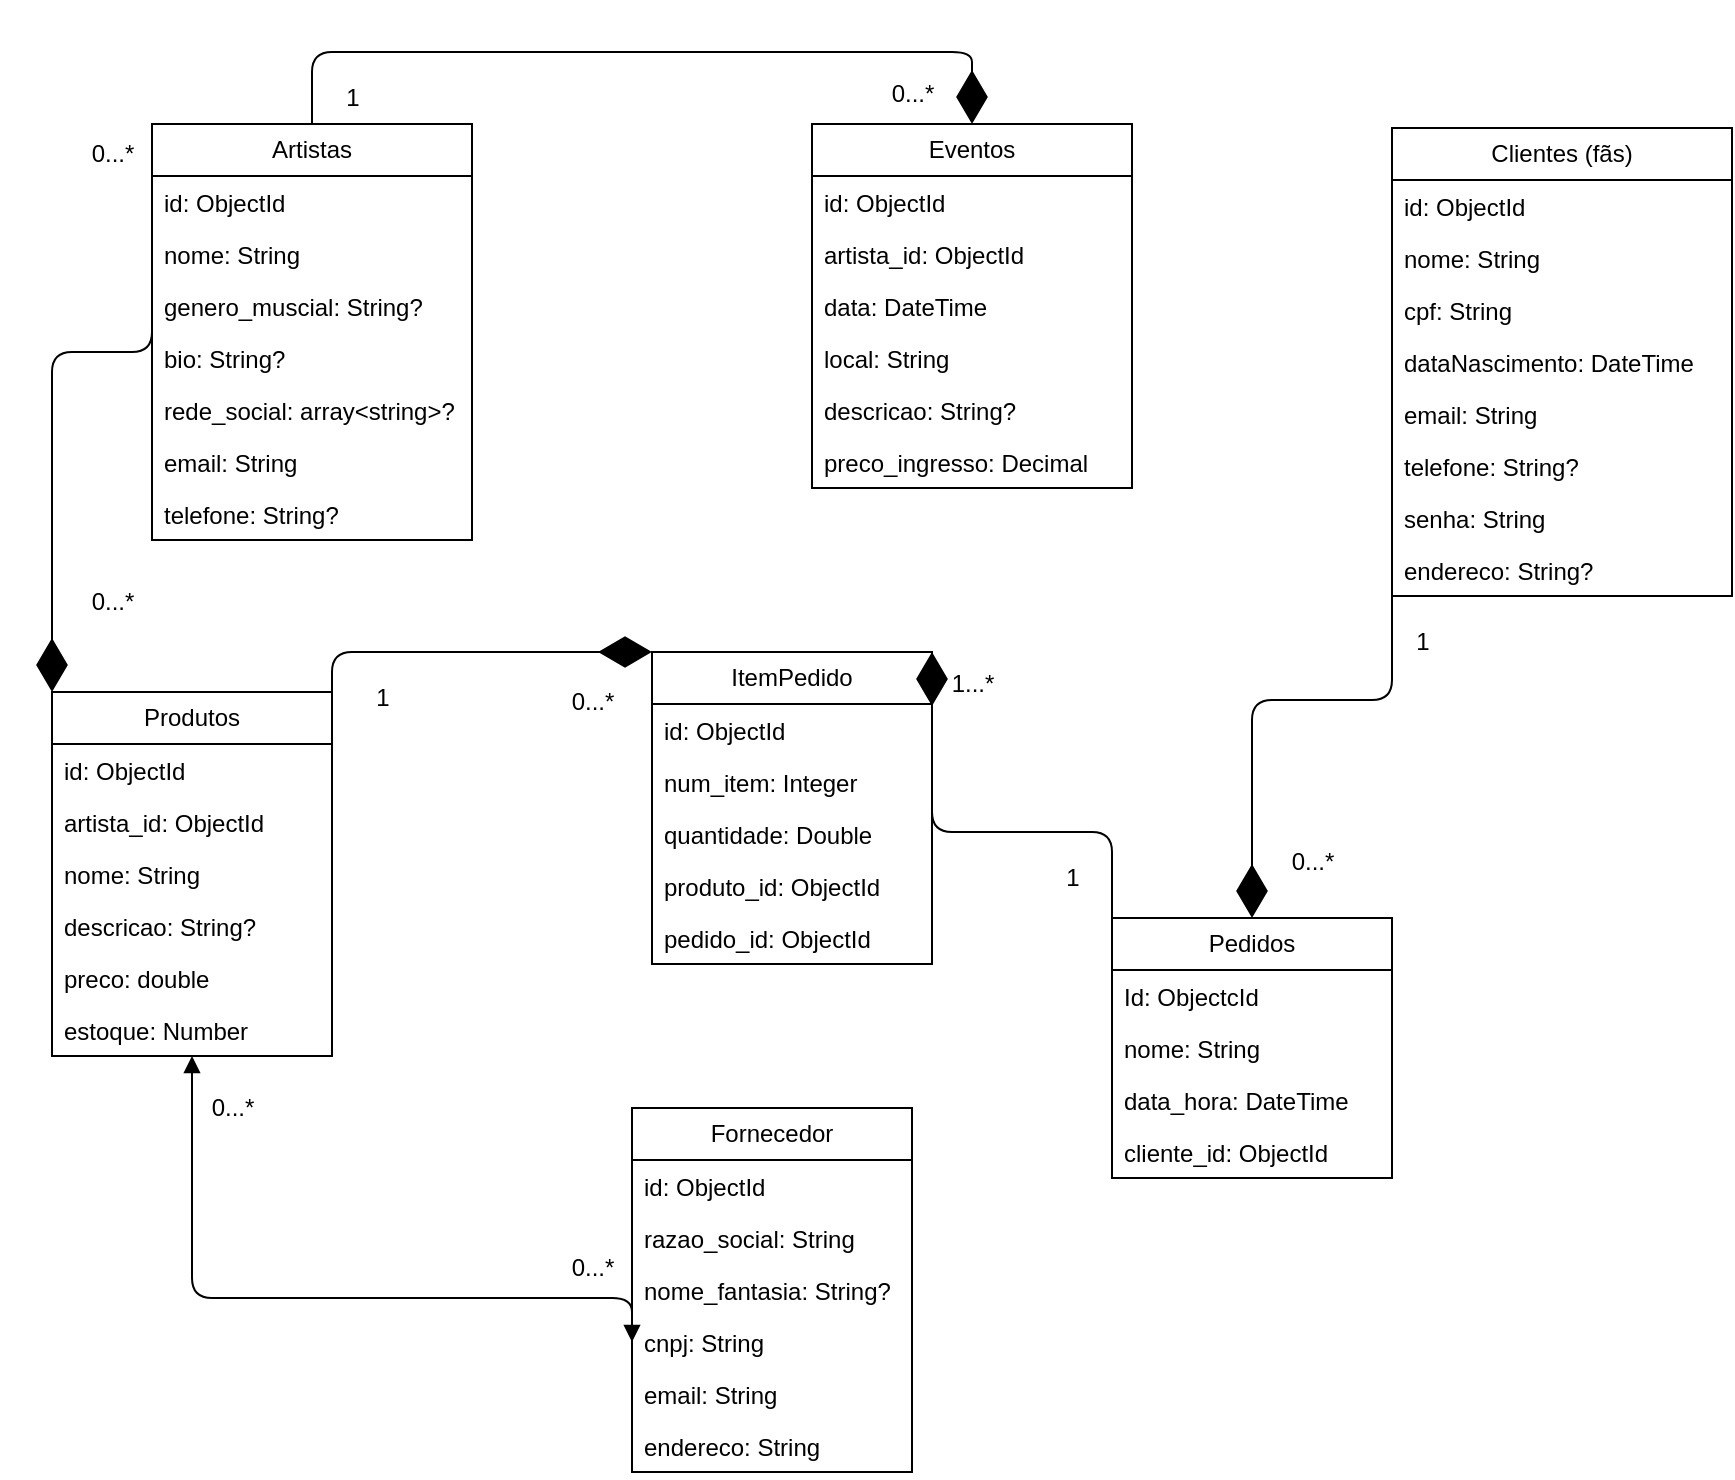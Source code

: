 <mxfile>
    <diagram name="Cópia do ARTISTAS" id="Klo3fYnOxU1Qn01jQj7I">
        <mxGraphModel dx="4449" dy="2484" grid="1" gridSize="10" guides="1" tooltips="1" connect="1" arrows="1" fold="1" page="1" pageScale="1" pageWidth="1169" pageHeight="827" math="0" shadow="0">
            <root>
                <mxCell id="dU2tOw1pj5JU5m9MhBKe-0"/>
                <mxCell id="dU2tOw1pj5JU5m9MhBKe-1" parent="dU2tOw1pj5JU5m9MhBKe-0"/>
                <mxCell id="dU2tOw1pj5JU5m9MhBKe-2" value="Artistas" style="swimlane;fontStyle=0;childLayout=stackLayout;horizontal=1;startSize=26;fillColor=none;horizontalStack=0;resizeParent=1;resizeParentMax=0;resizeLast=0;collapsible=1;marginBottom=0;whiteSpace=wrap;html=1;" parent="dU2tOw1pj5JU5m9MhBKe-1" vertex="1">
                    <mxGeometry x="70" y="53" width="160" height="208" as="geometry"/>
                </mxCell>
                <mxCell id="dU2tOw1pj5JU5m9MhBKe-3" value="id: ObjectId" style="text;strokeColor=none;fillColor=none;align=left;verticalAlign=top;spacingLeft=4;spacingRight=4;overflow=hidden;rotatable=0;points=[[0,0.5],[1,0.5]];portConstraint=eastwest;whiteSpace=wrap;html=1;" parent="dU2tOw1pj5JU5m9MhBKe-2" vertex="1">
                    <mxGeometry y="26" width="160" height="26" as="geometry"/>
                </mxCell>
                <mxCell id="dU2tOw1pj5JU5m9MhBKe-4" value="nome: String" style="text;strokeColor=none;fillColor=none;align=left;verticalAlign=top;spacingLeft=4;spacingRight=4;overflow=hidden;rotatable=0;points=[[0,0.5],[1,0.5]];portConstraint=eastwest;whiteSpace=wrap;html=1;" parent="dU2tOw1pj5JU5m9MhBKe-2" vertex="1">
                    <mxGeometry y="52" width="160" height="26" as="geometry"/>
                </mxCell>
                <mxCell id="dU2tOw1pj5JU5m9MhBKe-5" value="genero_muscial: String?" style="text;strokeColor=none;fillColor=none;align=left;verticalAlign=top;spacingLeft=4;spacingRight=4;overflow=hidden;rotatable=0;points=[[0,0.5],[1,0.5]];portConstraint=eastwest;whiteSpace=wrap;html=1;" parent="dU2tOw1pj5JU5m9MhBKe-2" vertex="1">
                    <mxGeometry y="78" width="160" height="26" as="geometry"/>
                </mxCell>
                <mxCell id="dU2tOw1pj5JU5m9MhBKe-6" value="bio: String?" style="text;strokeColor=none;fillColor=none;align=left;verticalAlign=top;spacingLeft=4;spacingRight=4;overflow=hidden;rotatable=0;points=[[0,0.5],[1,0.5]];portConstraint=eastwest;whiteSpace=wrap;html=1;" parent="dU2tOw1pj5JU5m9MhBKe-2" vertex="1">
                    <mxGeometry y="104" width="160" height="26" as="geometry"/>
                </mxCell>
                <mxCell id="dU2tOw1pj5JU5m9MhBKe-7" value="rede_social: array&amp;lt;string&amp;gt;?" style="text;strokeColor=none;fillColor=none;align=left;verticalAlign=top;spacingLeft=4;spacingRight=4;overflow=hidden;rotatable=0;points=[[0,0.5],[1,0.5]];portConstraint=eastwest;whiteSpace=wrap;html=1;" parent="dU2tOw1pj5JU5m9MhBKe-2" vertex="1">
                    <mxGeometry y="130" width="160" height="26" as="geometry"/>
                </mxCell>
                <mxCell id="dU2tOw1pj5JU5m9MhBKe-8" value="email: String" style="text;strokeColor=none;fillColor=none;align=left;verticalAlign=top;spacingLeft=4;spacingRight=4;overflow=hidden;rotatable=0;points=[[0,0.5],[1,0.5]];portConstraint=eastwest;whiteSpace=wrap;html=1;" parent="dU2tOw1pj5JU5m9MhBKe-2" vertex="1">
                    <mxGeometry y="156" width="160" height="26" as="geometry"/>
                </mxCell>
                <mxCell id="dU2tOw1pj5JU5m9MhBKe-9" value="telefone: String?" style="text;strokeColor=none;fillColor=none;align=left;verticalAlign=top;spacingLeft=4;spacingRight=4;overflow=hidden;rotatable=0;points=[[0,0.5],[1,0.5]];portConstraint=eastwest;whiteSpace=wrap;html=1;" parent="dU2tOw1pj5JU5m9MhBKe-2" vertex="1">
                    <mxGeometry y="182" width="160" height="26" as="geometry"/>
                </mxCell>
                <mxCell id="dU2tOw1pj5JU5m9MhBKe-10" value="Clientes (fãs)" style="swimlane;fontStyle=0;childLayout=stackLayout;horizontal=1;startSize=26;fillColor=none;horizontalStack=0;resizeParent=1;resizeParentMax=0;resizeLast=0;collapsible=1;marginBottom=0;whiteSpace=wrap;html=1;" parent="dU2tOw1pj5JU5m9MhBKe-1" vertex="1">
                    <mxGeometry x="690" y="55" width="170" height="234" as="geometry"/>
                </mxCell>
                <mxCell id="dU2tOw1pj5JU5m9MhBKe-11" value="id:&amp;nbsp;ObjectId" style="text;strokeColor=none;fillColor=none;align=left;verticalAlign=top;spacingLeft=4;spacingRight=4;overflow=hidden;rotatable=0;points=[[0,0.5],[1,0.5]];portConstraint=eastwest;whiteSpace=wrap;html=1;" parent="dU2tOw1pj5JU5m9MhBKe-10" vertex="1">
                    <mxGeometry y="26" width="170" height="26" as="geometry"/>
                </mxCell>
                <mxCell id="dU2tOw1pj5JU5m9MhBKe-12" value="nome: String" style="text;strokeColor=none;fillColor=none;align=left;verticalAlign=top;spacingLeft=4;spacingRight=4;overflow=hidden;rotatable=0;points=[[0,0.5],[1,0.5]];portConstraint=eastwest;whiteSpace=wrap;html=1;" parent="dU2tOw1pj5JU5m9MhBKe-10" vertex="1">
                    <mxGeometry y="52" width="170" height="26" as="geometry"/>
                </mxCell>
                <mxCell id="dU2tOw1pj5JU5m9MhBKe-13" value="cpf: String&lt;div&gt;&lt;br&gt;&lt;/div&gt;" style="text;strokeColor=none;fillColor=none;align=left;verticalAlign=top;spacingLeft=4;spacingRight=4;overflow=hidden;rotatable=0;points=[[0,0.5],[1,0.5]];portConstraint=eastwest;whiteSpace=wrap;html=1;" parent="dU2tOw1pj5JU5m9MhBKe-10" vertex="1">
                    <mxGeometry y="78" width="170" height="26" as="geometry"/>
                </mxCell>
                <mxCell id="dU2tOw1pj5JU5m9MhBKe-14" value="dataNascimento: DateTime&lt;div&gt;&lt;br&gt;&lt;/div&gt;" style="text;strokeColor=none;fillColor=none;align=left;verticalAlign=top;spacingLeft=4;spacingRight=4;overflow=hidden;rotatable=0;points=[[0,0.5],[1,0.5]];portConstraint=eastwest;whiteSpace=wrap;html=1;" parent="dU2tOw1pj5JU5m9MhBKe-10" vertex="1">
                    <mxGeometry y="104" width="170" height="26" as="geometry"/>
                </mxCell>
                <mxCell id="dU2tOw1pj5JU5m9MhBKe-15" value="email: String" style="text;strokeColor=none;fillColor=none;align=left;verticalAlign=top;spacingLeft=4;spacingRight=4;overflow=hidden;rotatable=0;points=[[0,0.5],[1,0.5]];portConstraint=eastwest;whiteSpace=wrap;html=1;" parent="dU2tOw1pj5JU5m9MhBKe-10" vertex="1">
                    <mxGeometry y="130" width="170" height="26" as="geometry"/>
                </mxCell>
                <mxCell id="dU2tOw1pj5JU5m9MhBKe-16" value="telefone: String?" style="text;strokeColor=none;fillColor=none;align=left;verticalAlign=top;spacingLeft=4;spacingRight=4;overflow=hidden;rotatable=0;points=[[0,0.5],[1,0.5]];portConstraint=eastwest;whiteSpace=wrap;html=1;" parent="dU2tOw1pj5JU5m9MhBKe-10" vertex="1">
                    <mxGeometry y="156" width="170" height="26" as="geometry"/>
                </mxCell>
                <mxCell id="dU2tOw1pj5JU5m9MhBKe-17" value="senha: String" style="text;strokeColor=none;fillColor=none;align=left;verticalAlign=top;spacingLeft=4;spacingRight=4;overflow=hidden;rotatable=0;points=[[0,0.5],[1,0.5]];portConstraint=eastwest;whiteSpace=wrap;html=1;" parent="dU2tOw1pj5JU5m9MhBKe-10" vertex="1">
                    <mxGeometry y="182" width="170" height="26" as="geometry"/>
                </mxCell>
                <mxCell id="dU2tOw1pj5JU5m9MhBKe-18" value="endereco: String?" style="text;strokeColor=none;fillColor=none;align=left;verticalAlign=top;spacingLeft=4;spacingRight=4;overflow=hidden;rotatable=0;points=[[0,0.5],[1,0.5]];portConstraint=eastwest;whiteSpace=wrap;html=1;" parent="dU2tOw1pj5JU5m9MhBKe-10" vertex="1">
                    <mxGeometry y="208" width="170" height="26" as="geometry"/>
                </mxCell>
                <mxCell id="dU2tOw1pj5JU5m9MhBKe-19" value="Produtos" style="swimlane;fontStyle=0;childLayout=stackLayout;horizontal=1;startSize=26;fillColor=none;horizontalStack=0;resizeParent=1;resizeParentMax=0;resizeLast=0;collapsible=1;marginBottom=0;whiteSpace=wrap;html=1;" parent="dU2tOw1pj5JU5m9MhBKe-1" vertex="1">
                    <mxGeometry x="20" y="337" width="140" height="182" as="geometry"/>
                </mxCell>
                <mxCell id="dU2tOw1pj5JU5m9MhBKe-20" value="id: ObjectId" style="text;strokeColor=none;fillColor=none;align=left;verticalAlign=top;spacingLeft=4;spacingRight=4;overflow=hidden;rotatable=0;points=[[0,0.5],[1,0.5]];portConstraint=eastwest;whiteSpace=wrap;html=1;" parent="dU2tOw1pj5JU5m9MhBKe-19" vertex="1">
                    <mxGeometry y="26" width="140" height="26" as="geometry"/>
                </mxCell>
                <mxCell id="dU2tOw1pj5JU5m9MhBKe-21" value="artista_id:&amp;nbsp;&lt;span style=&quot;color: rgb(0, 0, 0);&quot;&gt;ObjectId&lt;/span&gt;" style="text;strokeColor=none;fillColor=none;align=left;verticalAlign=top;spacingLeft=4;spacingRight=4;overflow=hidden;rotatable=0;points=[[0,0.5],[1,0.5]];portConstraint=eastwest;whiteSpace=wrap;html=1;" parent="dU2tOw1pj5JU5m9MhBKe-19" vertex="1">
                    <mxGeometry y="52" width="140" height="26" as="geometry"/>
                </mxCell>
                <mxCell id="dU2tOw1pj5JU5m9MhBKe-22" value="nome: String" style="text;strokeColor=none;fillColor=none;align=left;verticalAlign=top;spacingLeft=4;spacingRight=4;overflow=hidden;rotatable=0;points=[[0,0.5],[1,0.5]];portConstraint=eastwest;whiteSpace=wrap;html=1;" parent="dU2tOw1pj5JU5m9MhBKe-19" vertex="1">
                    <mxGeometry y="78" width="140" height="26" as="geometry"/>
                </mxCell>
                <mxCell id="dU2tOw1pj5JU5m9MhBKe-23" value="descricao: String?" style="text;strokeColor=none;fillColor=none;align=left;verticalAlign=top;spacingLeft=4;spacingRight=4;overflow=hidden;rotatable=0;points=[[0,0.5],[1,0.5]];portConstraint=eastwest;whiteSpace=wrap;html=1;" parent="dU2tOw1pj5JU5m9MhBKe-19" vertex="1">
                    <mxGeometry y="104" width="140" height="26" as="geometry"/>
                </mxCell>
                <mxCell id="dU2tOw1pj5JU5m9MhBKe-24" value="preco: double" style="text;strokeColor=none;fillColor=none;align=left;verticalAlign=top;spacingLeft=4;spacingRight=4;overflow=hidden;rotatable=0;points=[[0,0.5],[1,0.5]];portConstraint=eastwest;whiteSpace=wrap;html=1;" parent="dU2tOw1pj5JU5m9MhBKe-19" vertex="1">
                    <mxGeometry y="130" width="140" height="26" as="geometry"/>
                </mxCell>
                <mxCell id="dU2tOw1pj5JU5m9MhBKe-25" value="estoque: Number" style="text;strokeColor=none;fillColor=none;align=left;verticalAlign=top;spacingLeft=4;spacingRight=4;overflow=hidden;rotatable=0;points=[[0,0.5],[1,0.5]];portConstraint=eastwest;whiteSpace=wrap;html=1;" parent="dU2tOw1pj5JU5m9MhBKe-19" vertex="1">
                    <mxGeometry y="156" width="140" height="26" as="geometry"/>
                </mxCell>
                <mxCell id="dU2tOw1pj5JU5m9MhBKe-27" value="Eventos" style="swimlane;fontStyle=0;childLayout=stackLayout;horizontal=1;startSize=26;fillColor=none;horizontalStack=0;resizeParent=1;resizeParentMax=0;resizeLast=0;collapsible=1;marginBottom=0;whiteSpace=wrap;html=1;" parent="dU2tOw1pj5JU5m9MhBKe-1" vertex="1">
                    <mxGeometry x="400" y="53" width="160" height="182" as="geometry"/>
                </mxCell>
                <mxCell id="dU2tOw1pj5JU5m9MhBKe-28" value="&lt;span style=&quot;color: rgb(0, 0, 0);&quot;&gt;id: ObjectId&lt;/span&gt;" style="text;strokeColor=none;fillColor=none;align=left;verticalAlign=top;spacingLeft=4;spacingRight=4;overflow=hidden;rotatable=0;points=[[0,0.5],[1,0.5]];portConstraint=eastwest;whiteSpace=wrap;html=1;" parent="dU2tOw1pj5JU5m9MhBKe-27" vertex="1">
                    <mxGeometry y="26" width="160" height="26" as="geometry"/>
                </mxCell>
                <mxCell id="dU2tOw1pj5JU5m9MhBKe-29" value="artista_id:&amp;nbsp;&lt;span style=&quot;color: rgb(0, 0, 0);&quot;&gt;ObjectId&lt;/span&gt;" style="text;strokeColor=none;fillColor=none;align=left;verticalAlign=top;spacingLeft=4;spacingRight=4;overflow=hidden;rotatable=0;points=[[0,0.5],[1,0.5]];portConstraint=eastwest;whiteSpace=wrap;html=1;" parent="dU2tOw1pj5JU5m9MhBKe-27" vertex="1">
                    <mxGeometry y="52" width="160" height="26" as="geometry"/>
                </mxCell>
                <mxCell id="dU2tOw1pj5JU5m9MhBKe-30" value="data: DateTime" style="text;strokeColor=none;fillColor=none;align=left;verticalAlign=top;spacingLeft=4;spacingRight=4;overflow=hidden;rotatable=0;points=[[0,0.5],[1,0.5]];portConstraint=eastwest;whiteSpace=wrap;html=1;" parent="dU2tOw1pj5JU5m9MhBKe-27" vertex="1">
                    <mxGeometry y="78" width="160" height="26" as="geometry"/>
                </mxCell>
                <mxCell id="dU2tOw1pj5JU5m9MhBKe-31" value="local: String" style="text;strokeColor=none;fillColor=none;align=left;verticalAlign=top;spacingLeft=4;spacingRight=4;overflow=hidden;rotatable=0;points=[[0,0.5],[1,0.5]];portConstraint=eastwest;whiteSpace=wrap;html=1;" parent="dU2tOw1pj5JU5m9MhBKe-27" vertex="1">
                    <mxGeometry y="104" width="160" height="26" as="geometry"/>
                </mxCell>
                <mxCell id="dU2tOw1pj5JU5m9MhBKe-32" value="descricao: String?" style="text;strokeColor=none;fillColor=none;align=left;verticalAlign=top;spacingLeft=4;spacingRight=4;overflow=hidden;rotatable=0;points=[[0,0.5],[1,0.5]];portConstraint=eastwest;whiteSpace=wrap;html=1;" parent="dU2tOw1pj5JU5m9MhBKe-27" vertex="1">
                    <mxGeometry y="130" width="160" height="26" as="geometry"/>
                </mxCell>
                <mxCell id="dU2tOw1pj5JU5m9MhBKe-33" value="preco_ingresso: Decimal" style="text;strokeColor=none;fillColor=none;align=left;verticalAlign=top;spacingLeft=4;spacingRight=4;overflow=hidden;rotatable=0;points=[[0,0.5],[1,0.5]];portConstraint=eastwest;whiteSpace=wrap;html=1;" parent="dU2tOw1pj5JU5m9MhBKe-27" vertex="1">
                    <mxGeometry y="156" width="160" height="26" as="geometry"/>
                </mxCell>
                <mxCell id="dU2tOw1pj5JU5m9MhBKe-44" value="" style="endArrow=diamondThin;endFill=1;endSize=24;html=1;exitX=0;exitY=0;exitDx=0;exitDy=0;edgeStyle=elbowEdgeStyle;elbow=vertical;entryX=0;entryY=0;entryDx=0;entryDy=0;" parent="dU2tOw1pj5JU5m9MhBKe-1" source="dU2tOw1pj5JU5m9MhBKe-2" target="dU2tOw1pj5JU5m9MhBKe-19" edge="1">
                    <mxGeometry width="160" relative="1" as="geometry">
                        <mxPoint x="-110" y="27" as="sourcePoint"/>
                        <mxPoint x="-20" y="377" as="targetPoint"/>
                        <Array as="points">
                            <mxPoint x="30" y="167"/>
                        </Array>
                    </mxGeometry>
                </mxCell>
                <mxCell id="dU2tOw1pj5JU5m9MhBKe-45" value="" style="endArrow=diamondThin;endFill=1;endSize=24;html=1;entryX=0.5;entryY=0;entryDx=0;entryDy=0;exitX=0.5;exitY=0;exitDx=0;exitDy=0;edgeStyle=elbowEdgeStyle;elbow=vertical;" parent="dU2tOw1pj5JU5m9MhBKe-1" source="dU2tOw1pj5JU5m9MhBKe-2" target="dU2tOw1pj5JU5m9MhBKe-27" edge="1">
                    <mxGeometry width="160" relative="1" as="geometry">
                        <mxPoint x="270" y="17" as="sourcePoint"/>
                        <mxPoint x="270" y="-263" as="targetPoint"/>
                        <Array as="points">
                            <mxPoint x="290" y="17"/>
                        </Array>
                    </mxGeometry>
                </mxCell>
                <mxCell id="dU2tOw1pj5JU5m9MhBKe-46" value="0...*" style="text;html=1;align=center;verticalAlign=middle;resizable=0;points=[];autosize=1;strokeColor=none;fillColor=none;" parent="dU2tOw1pj5JU5m9MhBKe-1" vertex="1">
                    <mxGeometry x="30" y="277" width="40" height="30" as="geometry"/>
                </mxCell>
                <mxCell id="dU2tOw1pj5JU5m9MhBKe-50" value="0...*" style="text;html=1;align=center;verticalAlign=middle;resizable=0;points=[];autosize=1;strokeColor=none;fillColor=none;" parent="dU2tOw1pj5JU5m9MhBKe-1" vertex="1">
                    <mxGeometry x="30" y="53" width="40" height="30" as="geometry"/>
                </mxCell>
                <mxCell id="dU2tOw1pj5JU5m9MhBKe-51" value="0...*" style="text;html=1;align=center;verticalAlign=middle;resizable=0;points=[];autosize=1;strokeColor=none;fillColor=none;" parent="dU2tOw1pj5JU5m9MhBKe-1" vertex="1">
                    <mxGeometry x="430" y="23" width="40" height="30" as="geometry"/>
                </mxCell>
                <mxCell id="dU2tOw1pj5JU5m9MhBKe-52" value="1" style="text;html=1;align=center;verticalAlign=middle;resizable=0;points=[];autosize=1;strokeColor=none;fillColor=none;" parent="dU2tOw1pj5JU5m9MhBKe-1" vertex="1">
                    <mxGeometry x="155" y="25" width="30" height="30" as="geometry"/>
                </mxCell>
                <mxCell id="dU2tOw1pj5JU5m9MhBKe-61" value="ItemPedido" style="swimlane;fontStyle=0;childLayout=stackLayout;horizontal=1;startSize=26;fillColor=none;horizontalStack=0;resizeParent=1;resizeParentMax=0;resizeLast=0;collapsible=1;marginBottom=0;whiteSpace=wrap;html=1;" parent="dU2tOw1pj5JU5m9MhBKe-1" vertex="1">
                    <mxGeometry x="320" y="317" width="140" height="156" as="geometry"/>
                </mxCell>
                <mxCell id="dU2tOw1pj5JU5m9MhBKe-62" value="id: ObjectId" style="text;strokeColor=none;fillColor=none;align=left;verticalAlign=top;spacingLeft=4;spacingRight=4;overflow=hidden;rotatable=0;points=[[0,0.5],[1,0.5]];portConstraint=eastwest;whiteSpace=wrap;html=1;" parent="dU2tOw1pj5JU5m9MhBKe-61" vertex="1">
                    <mxGeometry y="26" width="140" height="26" as="geometry"/>
                </mxCell>
                <mxCell id="dU2tOw1pj5JU5m9MhBKe-63" value="num_item: Integer" style="text;strokeColor=none;fillColor=none;align=left;verticalAlign=top;spacingLeft=4;spacingRight=4;overflow=hidden;rotatable=0;points=[[0,0.5],[1,0.5]];portConstraint=eastwest;whiteSpace=wrap;html=1;" parent="dU2tOw1pj5JU5m9MhBKe-61" vertex="1">
                    <mxGeometry y="52" width="140" height="26" as="geometry"/>
                </mxCell>
                <mxCell id="dU2tOw1pj5JU5m9MhBKe-64" value="quantidade: Double" style="text;strokeColor=none;fillColor=none;align=left;verticalAlign=top;spacingLeft=4;spacingRight=4;overflow=hidden;rotatable=0;points=[[0,0.5],[1,0.5]];portConstraint=eastwest;whiteSpace=wrap;html=1;" parent="dU2tOw1pj5JU5m9MhBKe-61" vertex="1">
                    <mxGeometry y="78" width="140" height="26" as="geometry"/>
                </mxCell>
                <mxCell id="dU2tOw1pj5JU5m9MhBKe-65" value="produto_id: ObjectId" style="text;strokeColor=none;fillColor=none;align=left;verticalAlign=top;spacingLeft=4;spacingRight=4;overflow=hidden;rotatable=0;points=[[0,0.5],[1,0.5]];portConstraint=eastwest;whiteSpace=wrap;html=1;" parent="dU2tOw1pj5JU5m9MhBKe-61" vertex="1">
                    <mxGeometry y="104" width="140" height="26" as="geometry"/>
                </mxCell>
                <mxCell id="dU2tOw1pj5JU5m9MhBKe-66" value="pedido_id: ObjectId" style="text;strokeColor=none;fillColor=none;align=left;verticalAlign=top;spacingLeft=4;spacingRight=4;overflow=hidden;rotatable=0;points=[[0,0.5],[1,0.5]];portConstraint=eastwest;whiteSpace=wrap;html=1;" parent="dU2tOw1pj5JU5m9MhBKe-61" vertex="1">
                    <mxGeometry y="130" width="140" height="26" as="geometry"/>
                </mxCell>
                <mxCell id="WEUmkUbLD0E3S14_3THj-18" value="Pedidos" style="swimlane;fontStyle=0;childLayout=stackLayout;horizontal=1;startSize=26;fillColor=none;horizontalStack=0;resizeParent=1;resizeParentMax=0;resizeLast=0;collapsible=1;marginBottom=0;whiteSpace=wrap;html=1;" parent="dU2tOw1pj5JU5m9MhBKe-1" vertex="1">
                    <mxGeometry x="550" y="450" width="140" height="130" as="geometry"/>
                </mxCell>
                <mxCell id="WEUmkUbLD0E3S14_3THj-19" value="Id: ObjectcId" style="text;strokeColor=none;fillColor=none;align=left;verticalAlign=top;spacingLeft=4;spacingRight=4;overflow=hidden;rotatable=0;points=[[0,0.5],[1,0.5]];portConstraint=eastwest;whiteSpace=wrap;html=1;" parent="WEUmkUbLD0E3S14_3THj-18" vertex="1">
                    <mxGeometry y="26" width="140" height="26" as="geometry"/>
                </mxCell>
                <mxCell id="WEUmkUbLD0E3S14_3THj-20" value="nome: String" style="text;strokeColor=none;fillColor=none;align=left;verticalAlign=top;spacingLeft=4;spacingRight=4;overflow=hidden;rotatable=0;points=[[0,0.5],[1,0.5]];portConstraint=eastwest;whiteSpace=wrap;html=1;" parent="WEUmkUbLD0E3S14_3THj-18" vertex="1">
                    <mxGeometry y="52" width="140" height="26" as="geometry"/>
                </mxCell>
                <mxCell id="WEUmkUbLD0E3S14_3THj-21" value="data_hora: DateTime" style="text;strokeColor=none;fillColor=none;align=left;verticalAlign=top;spacingLeft=4;spacingRight=4;overflow=hidden;rotatable=0;points=[[0,0.5],[1,0.5]];portConstraint=eastwest;whiteSpace=wrap;html=1;" parent="WEUmkUbLD0E3S14_3THj-18" vertex="1">
                    <mxGeometry y="78" width="140" height="26" as="geometry"/>
                </mxCell>
                <mxCell id="WEUmkUbLD0E3S14_3THj-22" value="cliente_id: ObjectId" style="text;strokeColor=none;fillColor=none;align=left;verticalAlign=top;spacingLeft=4;spacingRight=4;overflow=hidden;rotatable=0;points=[[0,0.5],[1,0.5]];portConstraint=eastwest;whiteSpace=wrap;html=1;" parent="WEUmkUbLD0E3S14_3THj-18" vertex="1">
                    <mxGeometry y="104" width="140" height="26" as="geometry"/>
                </mxCell>
                <mxCell id="WEUmkUbLD0E3S14_3THj-23" value="" style="endArrow=diamondThin;endFill=1;endSize=24;html=1;entryX=0.5;entryY=0;entryDx=0;entryDy=0;edgeStyle=elbowEdgeStyle;elbow=vertical;exitX=0;exitY=0.5;exitDx=0;exitDy=0;" parent="dU2tOw1pj5JU5m9MhBKe-1" source="dU2tOw1pj5JU5m9MhBKe-18" target="WEUmkUbLD0E3S14_3THj-18" edge="1">
                    <mxGeometry width="160" relative="1" as="geometry">
                        <mxPoint x="643" y="317" as="sourcePoint"/>
                        <mxPoint x="860" y="377" as="targetPoint"/>
                        <Array as="points">
                            <mxPoint x="730" y="341"/>
                        </Array>
                    </mxGeometry>
                </mxCell>
                <mxCell id="WEUmkUbLD0E3S14_3THj-24" value="0...*" style="text;html=1;align=center;verticalAlign=middle;resizable=0;points=[];autosize=1;strokeColor=none;fillColor=none;" parent="dU2tOw1pj5JU5m9MhBKe-1" vertex="1">
                    <mxGeometry x="630" y="407" width="40" height="30" as="geometry"/>
                </mxCell>
                <mxCell id="WEUmkUbLD0E3S14_3THj-25" value="1" style="text;html=1;align=center;verticalAlign=middle;resizable=0;points=[];autosize=1;strokeColor=none;fillColor=none;" parent="dU2tOw1pj5JU5m9MhBKe-1" vertex="1">
                    <mxGeometry x="690" y="297" width="30" height="30" as="geometry"/>
                </mxCell>
                <mxCell id="WEUmkUbLD0E3S14_3THj-26" value="" style="endArrow=diamondThin;endFill=1;endSize=24;html=1;entryX=1;entryY=0;entryDx=0;entryDy=0;edgeStyle=elbowEdgeStyle;elbow=vertical;exitX=0;exitY=0;exitDx=0;exitDy=0;" parent="dU2tOw1pj5JU5m9MhBKe-1" source="WEUmkUbLD0E3S14_3THj-18" target="dU2tOw1pj5JU5m9MhBKe-61" edge="1">
                    <mxGeometry width="160" relative="1" as="geometry">
                        <mxPoint x="445" y="463" as="sourcePoint"/>
                        <mxPoint x="365" y="599" as="targetPoint"/>
                        <Array as="points">
                            <mxPoint x="460" y="407"/>
                        </Array>
                    </mxGeometry>
                </mxCell>
                <mxCell id="WEUmkUbLD0E3S14_3THj-27" value="1" style="text;html=1;align=center;verticalAlign=middle;resizable=0;points=[];autosize=1;strokeColor=none;fillColor=none;" parent="dU2tOw1pj5JU5m9MhBKe-1" vertex="1">
                    <mxGeometry x="515" y="415" width="30" height="30" as="geometry"/>
                </mxCell>
                <mxCell id="WEUmkUbLD0E3S14_3THj-29" value="" style="endArrow=diamondThin;endFill=1;endSize=24;html=1;edgeStyle=elbowEdgeStyle;elbow=vertical;entryX=0;entryY=0;entryDx=0;entryDy=0;exitX=1;exitY=0;exitDx=0;exitDy=0;" parent="dU2tOw1pj5JU5m9MhBKe-1" source="dU2tOw1pj5JU5m9MhBKe-19" target="dU2tOw1pj5JU5m9MhBKe-61" edge="1">
                    <mxGeometry width="160" relative="1" as="geometry">
                        <mxPoint x="130" y="317" as="sourcePoint"/>
                        <mxPoint x="320" y="317" as="targetPoint"/>
                        <Array as="points">
                            <mxPoint x="185" y="317"/>
                        </Array>
                    </mxGeometry>
                </mxCell>
                <mxCell id="WEUmkUbLD0E3S14_3THj-30" value="1" style="text;html=1;align=center;verticalAlign=middle;resizable=0;points=[];autosize=1;strokeColor=none;fillColor=none;" parent="dU2tOw1pj5JU5m9MhBKe-1" vertex="1">
                    <mxGeometry x="170" y="325" width="30" height="30" as="geometry"/>
                </mxCell>
                <mxCell id="WEUmkUbLD0E3S14_3THj-31" value="0...*" style="text;html=1;align=center;verticalAlign=middle;resizable=0;points=[];autosize=1;strokeColor=none;fillColor=none;" parent="dU2tOw1pj5JU5m9MhBKe-1" vertex="1">
                    <mxGeometry x="270" y="327" width="40" height="30" as="geometry"/>
                </mxCell>
                <mxCell id="WEUmkUbLD0E3S14_3THj-46" value="Fornecedor" style="swimlane;fontStyle=0;childLayout=stackLayout;horizontal=1;startSize=26;fillColor=none;horizontalStack=0;resizeParent=1;resizeParentMax=0;resizeLast=0;collapsible=1;marginBottom=0;whiteSpace=wrap;html=1;" parent="dU2tOw1pj5JU5m9MhBKe-1" vertex="1">
                    <mxGeometry x="310" y="545" width="140" height="182" as="geometry"/>
                </mxCell>
                <mxCell id="WEUmkUbLD0E3S14_3THj-47" value="id: ObjectId" style="text;strokeColor=none;fillColor=none;align=left;verticalAlign=top;spacingLeft=4;spacingRight=4;overflow=hidden;rotatable=0;points=[[0,0.5],[1,0.5]];portConstraint=eastwest;whiteSpace=wrap;html=1;" parent="WEUmkUbLD0E3S14_3THj-46" vertex="1">
                    <mxGeometry y="26" width="140" height="26" as="geometry"/>
                </mxCell>
                <mxCell id="WEUmkUbLD0E3S14_3THj-48" value="razao_social: String" style="text;strokeColor=none;fillColor=none;align=left;verticalAlign=top;spacingLeft=4;spacingRight=4;overflow=hidden;rotatable=0;points=[[0,0.5],[1,0.5]];portConstraint=eastwest;whiteSpace=wrap;html=1;" parent="WEUmkUbLD0E3S14_3THj-46" vertex="1">
                    <mxGeometry y="52" width="140" height="26" as="geometry"/>
                </mxCell>
                <mxCell id="WEUmkUbLD0E3S14_3THj-49" value="nome_fantasia: String?" style="text;strokeColor=none;fillColor=none;align=left;verticalAlign=top;spacingLeft=4;spacingRight=4;overflow=hidden;rotatable=0;points=[[0,0.5],[1,0.5]];portConstraint=eastwest;whiteSpace=wrap;html=1;" parent="WEUmkUbLD0E3S14_3THj-46" vertex="1">
                    <mxGeometry y="78" width="140" height="26" as="geometry"/>
                </mxCell>
                <mxCell id="WEUmkUbLD0E3S14_3THj-50" value="cnpj: String" style="text;strokeColor=none;fillColor=none;align=left;verticalAlign=top;spacingLeft=4;spacingRight=4;overflow=hidden;rotatable=0;points=[[0,0.5],[1,0.5]];portConstraint=eastwest;whiteSpace=wrap;html=1;" parent="WEUmkUbLD0E3S14_3THj-46" vertex="1">
                    <mxGeometry y="104" width="140" height="26" as="geometry"/>
                </mxCell>
                <mxCell id="WEUmkUbLD0E3S14_3THj-51" value="email: String" style="text;strokeColor=none;fillColor=none;align=left;verticalAlign=top;spacingLeft=4;spacingRight=4;overflow=hidden;rotatable=0;points=[[0,0.5],[1,0.5]];portConstraint=eastwest;whiteSpace=wrap;html=1;" parent="WEUmkUbLD0E3S14_3THj-46" vertex="1">
                    <mxGeometry y="130" width="140" height="26" as="geometry"/>
                </mxCell>
                <mxCell id="WEUmkUbLD0E3S14_3THj-59" value="endereco: String" style="text;strokeColor=none;fillColor=none;align=left;verticalAlign=top;spacingLeft=4;spacingRight=4;overflow=hidden;rotatable=0;points=[[0,0.5],[1,0.5]];portConstraint=eastwest;whiteSpace=wrap;html=1;" parent="WEUmkUbLD0E3S14_3THj-46" vertex="1">
                    <mxGeometry y="156" width="140" height="26" as="geometry"/>
                </mxCell>
                <mxCell id="WEUmkUbLD0E3S14_3THj-62" value="" style="endArrow=block;startArrow=block;endFill=1;startFill=1;html=1;edgeStyle=elbowEdgeStyle;entryX=0;entryY=0.5;entryDx=0;entryDy=0;elbow=vertical;" parent="dU2tOw1pj5JU5m9MhBKe-1" source="dU2tOw1pj5JU5m9MhBKe-25" target="WEUmkUbLD0E3S14_3THj-50" edge="1">
                    <mxGeometry width="160" relative="1" as="geometry">
                        <mxPoint x="81.46" y="544.298" as="sourcePoint"/>
                        <mxPoint x="185" y="650" as="targetPoint"/>
                        <Array as="points">
                            <mxPoint x="170" y="640"/>
                        </Array>
                    </mxGeometry>
                </mxCell>
                <mxCell id="WEUmkUbLD0E3S14_3THj-63" value="0...*" style="text;html=1;align=center;verticalAlign=middle;resizable=0;points=[];autosize=1;strokeColor=none;fillColor=none;" parent="dU2tOw1pj5JU5m9MhBKe-1" vertex="1">
                    <mxGeometry x="90" y="530" width="40" height="30" as="geometry"/>
                </mxCell>
                <mxCell id="WEUmkUbLD0E3S14_3THj-64" value="0...*" style="text;html=1;align=center;verticalAlign=middle;resizable=0;points=[];autosize=1;strokeColor=none;fillColor=none;" parent="dU2tOw1pj5JU5m9MhBKe-1" vertex="1">
                    <mxGeometry x="270" y="610" width="40" height="30" as="geometry"/>
                </mxCell>
                <mxCell id="WEUmkUbLD0E3S14_3THj-65" value="1...*" style="text;html=1;align=center;verticalAlign=middle;resizable=0;points=[];autosize=1;strokeColor=none;fillColor=none;" parent="dU2tOw1pj5JU5m9MhBKe-1" vertex="1">
                    <mxGeometry x="460" y="318" width="40" height="30" as="geometry"/>
                </mxCell>
            </root>
        </mxGraphModel>
    </diagram>
</mxfile>